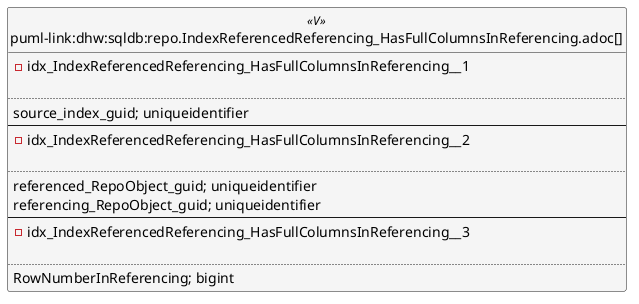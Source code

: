 @startuml
left to right direction
'top to bottom direction
hide circle
'avoide "." issues:
set namespaceSeparator none


skinparam class {
  BackgroundColor White
  BackgroundColor<<FN>> Yellow
  BackgroundColor<<FS>> Yellow
  BackgroundColor<<FT>> LightGray
  BackgroundColor<<IF>> Yellow
  BackgroundColor<<IS>> Yellow
  BackgroundColor<<P>> Aqua
  BackgroundColor<<PC>> Aqua
  BackgroundColor<<SN>> Yellow
  BackgroundColor<<SO>> SlateBlue
  BackgroundColor<<TF>> LightGray
  BackgroundColor<<TR>> Tomato
  BackgroundColor<<U>> White
  BackgroundColor<<V>> WhiteSmoke
  BackgroundColor<<X>> Aqua
  BackgroundColor<<external>> AliceBlue
}


entity "puml-link:dhw:sqldb:repo.IndexReferencedReferencing_HasFullColumnsInReferencing.adoc[]" as repo.IndexReferencedReferencing_HasFullColumnsInReferencing << V >> {
- idx_IndexReferencedReferencing_HasFullColumnsInReferencing__1

..
source_index_guid; uniqueidentifier
--
- idx_IndexReferencedReferencing_HasFullColumnsInReferencing__2

..
referenced_RepoObject_guid; uniqueidentifier
referencing_RepoObject_guid; uniqueidentifier
--
- idx_IndexReferencedReferencing_HasFullColumnsInReferencing__3

..
RowNumberInReferencing; bigint
}


@enduml

